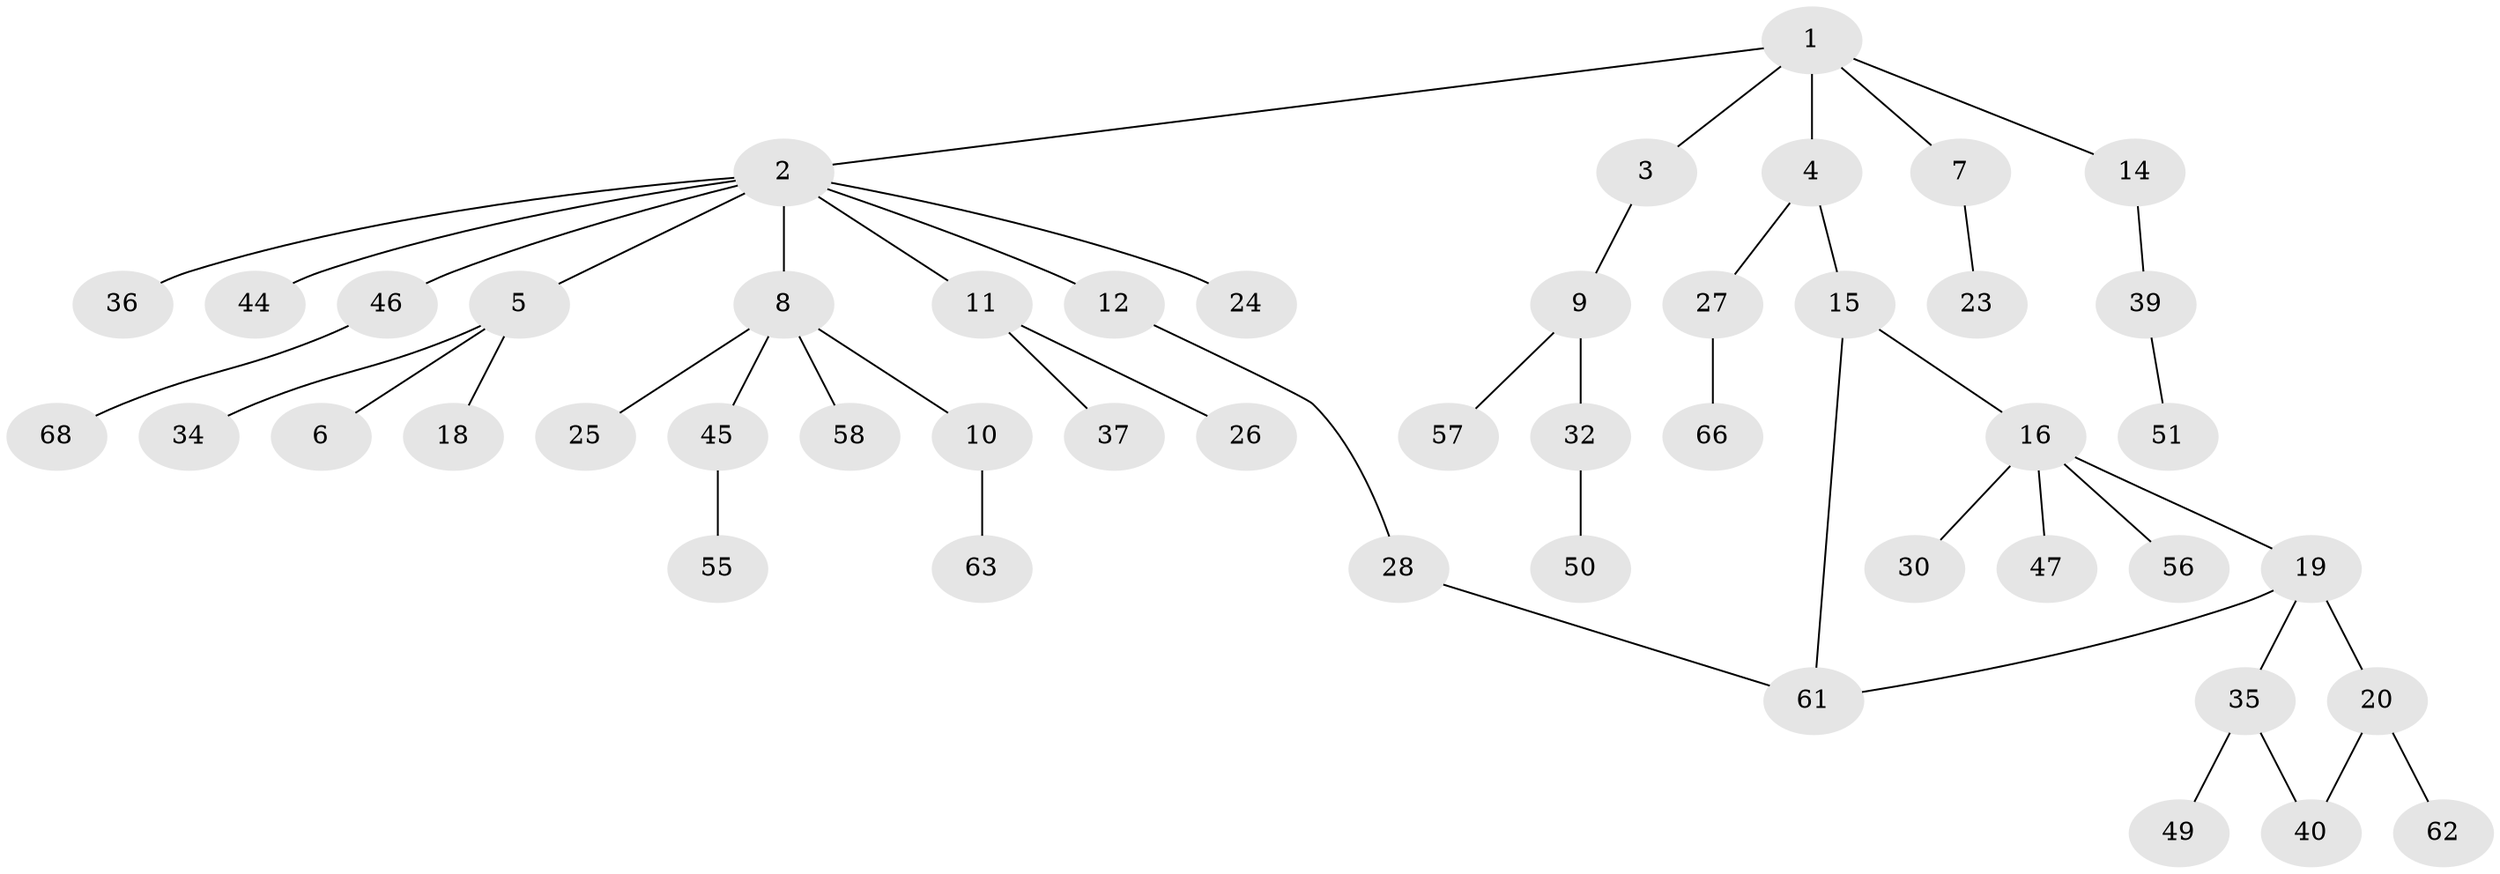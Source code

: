 // original degree distribution, {6: 0.014285714285714285, 8: 0.014285714285714285, 3: 0.14285714285714285, 4: 0.07142857142857142, 1: 0.45714285714285713, 2: 0.2714285714285714, 5: 0.02857142857142857}
// Generated by graph-tools (version 1.1) at 2025/10/02/27/25 16:10:52]
// undirected, 48 vertices, 50 edges
graph export_dot {
graph [start="1"]
  node [color=gray90,style=filled];
  1 [super="+31"];
  2 [super="+42"];
  3 [super="+43"];
  4;
  5 [super="+17"];
  6;
  7;
  8 [super="+13"];
  9 [super="+22"];
  10;
  11 [super="+53"];
  12;
  14 [super="+21"];
  15 [super="+33"];
  16 [super="+29"];
  18;
  19;
  20 [super="+69"];
  23 [super="+67"];
  24 [super="+64"];
  25;
  26;
  27 [super="+60"];
  28 [super="+54"];
  30;
  32;
  34 [super="+48"];
  35 [super="+41"];
  36 [super="+38"];
  37;
  39 [super="+52"];
  40 [super="+65"];
  44;
  45;
  46 [super="+59"];
  47;
  49;
  50;
  51;
  55 [super="+70"];
  56;
  57;
  58;
  61;
  62;
  63;
  66;
  68;
  1 -- 2;
  1 -- 3;
  1 -- 4;
  1 -- 7;
  1 -- 14;
  2 -- 5;
  2 -- 8;
  2 -- 11;
  2 -- 12;
  2 -- 24;
  2 -- 36;
  2 -- 44;
  2 -- 46;
  3 -- 9;
  4 -- 15;
  4 -- 27;
  5 -- 6;
  5 -- 18;
  5 -- 34;
  7 -- 23;
  8 -- 10;
  8 -- 45;
  8 -- 58;
  8 -- 25;
  9 -- 32;
  9 -- 57;
  10 -- 63;
  11 -- 26;
  11 -- 37;
  12 -- 28;
  14 -- 39;
  15 -- 16;
  15 -- 61;
  16 -- 19;
  16 -- 47;
  16 -- 56;
  16 -- 30;
  19 -- 20;
  19 -- 35;
  19 -- 61;
  20 -- 40;
  20 -- 62;
  27 -- 66;
  28 -- 61;
  32 -- 50;
  35 -- 49;
  35 -- 40;
  39 -- 51;
  45 -- 55;
  46 -- 68;
}
